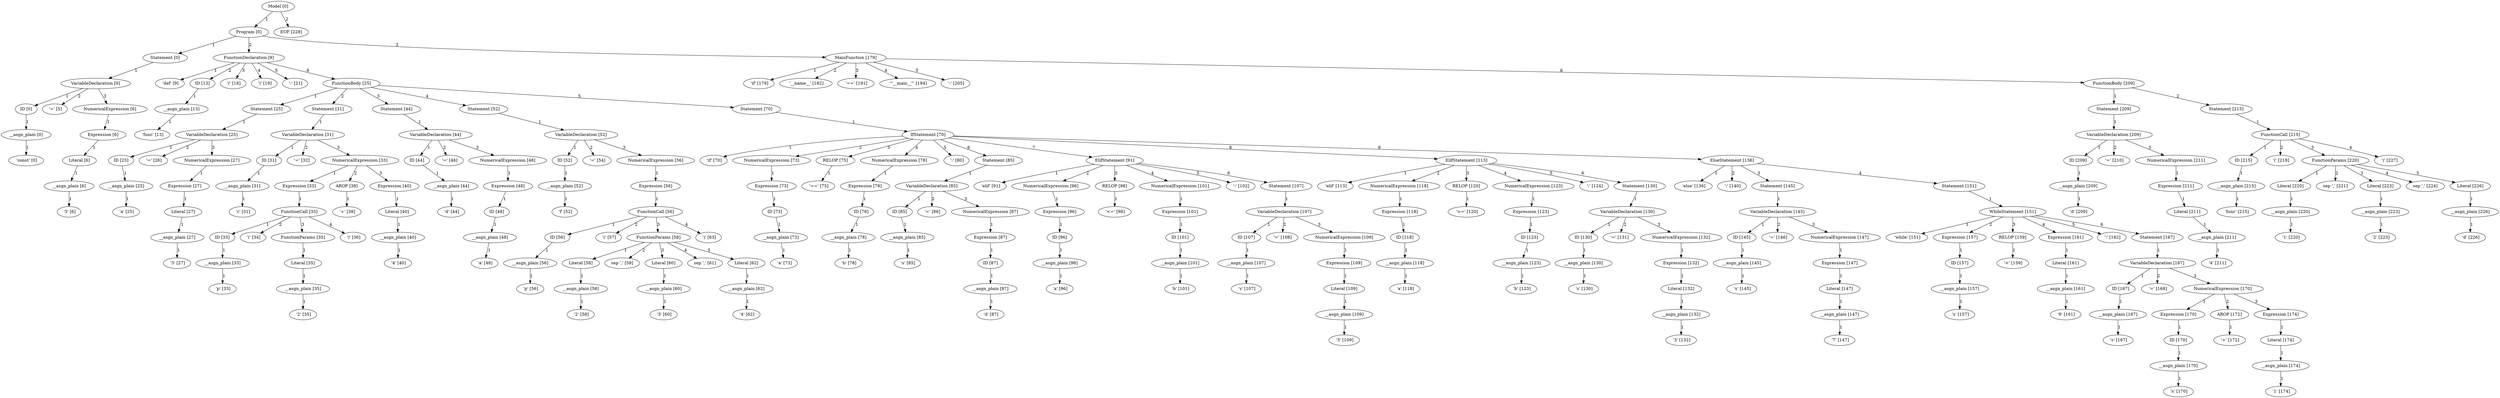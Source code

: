 digraph arpeggio_graph {
2073877384320 [label="Model [0]"];
2073877384320->2073877383912 [label="1"]

2073877383912 [label="Program [0]"];
2073877383912->2073877405208 [label="1"]

2073877405208 [label="Statement [0]"];
2073877405208->2073877404936 [label="1"]

2073877404936 [label="VariableDeclaration [0]"];
2073877404936->2073877403984 [label="1"]

2073877403984 [label="ID [0]"];
2073877403984->2073877404120 [label="1"]

2073877404120 [label="__asgn_plain [0]"];
2073877404120->2073877322512 [label="1"]

2073877322512 [label=" 'const' [0]"];
2073877404936->2073877322752 [label="2"]

2073877322752 [label=" '=' [5]"];
2073877404936->2073877404800 [label="3"]

2073877404800 [label="NumericalExpression [6]"];
2073877404800->2073877404664 [label="1"]

2073877404664 [label="Expression [6]"];
2073877404664->2073877404392 [label="1"]

2073877404392 [label="Literal [6]"];
2073877404392->2073877404528 [label="1"]

2073877404528 [label="__asgn_plain [6]"];
2073877404528->2073877322872 [label="1"]

2073877322872 [label=" '3' [6]"];
2073877383912->2073877384728 [label="2"]

2073877384728 [label="FunctionDeclaration [9]"];
2073877384728->2073877322632 [label="1"]

2073877322632 [label=" 'def' [9]"];
2073877384728->2073877405344 [label="2"]

2073877405344 [label="ID [13]"];
2073877405344->2073877405072 [label="1"]

2073877405072 [label="__asgn_plain [13]"];
2073877405072->2073877322992 [label="1"]

2073877322992 [label=" 'func' [13]"];
2073877384728->2073877323112 [label="3"]

2073877323112 [label=" '(' [18]"];
2073877384728->2073877323232 [label="4"]

2073877323232 [label=" ')' [19]"];
2073877384728->2073877323352 [label="5"]

2073877323352 [label=" ':' [21]"];
2073877384728->2073877385000 [label="6"]

2073877385000 [label="FunctionBody [25]"];
2073877385000->2073877410680 [label="1"]

2073877410680 [label="Statement [25]"];
2073877410680->2073877410544 [label="1"]

2073877410544 [label="VariableDeclaration [25]"];
2073877410544->2073877403848 [label="1"]

2073877403848 [label="ID [25]"];
2073877403848->2073877404256 [label="1"]

2073877404256 [label="__asgn_plain [25]"];
2073877404256->2073877322392 [label="1"]

2073877322392 [label=" 'a' [25]"];
2073877410544->2073877323592 [label="2"]

2073877323592 [label=" '=' [26]"];
2073877410544->2073877410408 [label="3"]

2073877410408 [label="NumericalExpression [27]"];
2073877410408->2073877410272 [label="1"]

2073877410272 [label="Expression [27]"];
2073877410272->2073877410136 [label="1"]

2073877410136 [label="Literal [27]"];
2073877410136->2073877410000 [label="1"]

2073877410000 [label="__asgn_plain [27]"];
2073877410000->2073877413960 [label="1"]

2073877413960 [label=" '3' [27]"];
2073877385000->2073877412448 [label="2"]

2073877412448 [label="Statement [31]"];
2073877412448->2073877412312 [label="1"]

2073877412312 [label="VariableDeclaration [31]"];
2073877412312->2073877405480 [label="1"]

2073877405480 [label="ID [31]"];
2073877405480->2073877403712 [label="1"]

2073877403712 [label="__asgn_plain [31]"];
2073877403712->2073877323472 [label="1"]

2073877323472 [label=" 'c' [31]"];
2073877412312->2073877414200 [label="2"]

2073877414200 [label=" '=' [32]"];
2073877412312->2073877412176 [label="3"]

2073877412176 [label="NumericalExpression [33]"];
2073877412176->2073877411496 [label="1"]

2073877411496 [label="Expression [33]"];
2073877411496->2073877410816 [label="1"]

2073877410816 [label="FunctionCall [33]"];
2073877410816->2073877410952 [label="1"]

2073877410952 [label="ID [33]"];
2073877410952->2073877409864 [label="1"]

2073877409864 [label="__asgn_plain [33]"];
2073877409864->2073877414320 [label="1"]

2073877414320 [label=" 'p' [33]"];
2073877410816->2073877414560 [label="2"]

2073877414560 [label=" '(' [34]"];
2073877410816->2073877411088 [label="3"]

2073877411088 [label="FunctionParams [35]"];
2073877411088->2073877411360 [label="1"]

2073877411360 [label="Literal [35]"];
2073877411360->2073877411224 [label="1"]

2073877411224 [label="__asgn_plain [35]"];
2073877411224->2073877414440 [label="1"]

2073877414440 [label=" '2' [35]"];
2073877410816->2073877414680 [label="4"]

2073877414680 [label=" ')' [36]"];
2073877412176->2073877411632 [label="2"]

2073877411632 [label="AROP [38]"];
2073877411632->2073877414800 [label="1"]

2073877414800 [label=" '+' [38]"];
2073877412176->2073877412040 [label="3"]

2073877412040 [label="Expression [40]"];
2073877412040->2073877411904 [label="1"]

2073877411904 [label="Literal [40]"];
2073877411904->2073877411768 [label="1"]

2073877411768 [label="__asgn_plain [40]"];
2073877411768->2073877414920 [label="1"]

2073877414920 [label=" '4' [40]"];
2073877385000->2073877418736 [label="3"]

2073877418736 [label="Statement [44]"];
2073877418736->2073877418600 [label="1"]

2073877418600 [label="VariableDeclaration [44]"];
2073877418600->2073877413128 [label="1"]

2073877413128 [label="ID [44]"];
2073877413128->2073877412720 [label="1"]

2073877412720 [label="__asgn_plain [44]"];
2073877412720->2073877415040 [label="1"]

2073877415040 [label=" 'd' [44]"];
2073877418600->2073877415160 [label="2"]

2073877415160 [label=" '=' [46]"];
2073877418600->2073877418464 [label="3"]

2073877418464 [label="NumericalExpression [48]"];
2073877418464->2073877418328 [label="1"]

2073877418328 [label="Expression [48]"];
2073877418328->2073877418192 [label="1"]

2073877418192 [label="ID [48]"];
2073877418192->2073877418056 [label="1"]

2073877418056 [label="__asgn_plain [48]"];
2073877418056->2073877415520 [label="1"]

2073877415520 [label=" 'a' [48]"];
2073877385000->2073877421456 [label="4"]

2073877421456 [label="Statement [52]"];
2073877421456->2073877421320 [label="1"]

2073877421320 [label="VariableDeclaration [52]"];
2073877421320->2073877413400 [label="1"]

2073877413400 [label="ID [52]"];
2073877413400->2073877413672 [label="1"]

2073877413672 [label="__asgn_plain [52]"];
2073877413672->2073877415400 [label="1"]

2073877415400 [label=" 'f' [52]"];
2073877421320->2073877414080 [label="2"]

2073877414080 [label=" '=' [54]"];
2073877421320->2073877421184 [label="3"]

2073877421184 [label="NumericalExpression [56]"];
2073877421184->2073877421048 [label="1"]

2073877421048 [label="Expression [56]"];
2073877421048->2073877420912 [label="1"]

2073877420912 [label="FunctionCall [56]"];
2073877420912->2073877419824 [label="1"]

2073877419824 [label="ID [56]"];
2073877419824->2073877419688 [label="1"]

2073877419688 [label="__asgn_plain [56]"];
2073877419688->2073877415640 [label="1"]

2073877415640 [label=" 'p' [56]"];
2073877420912->2073877416720 [label="2"]

2073877416720 [label=" '(' [57]"];
2073877420912->2073877420776 [label="3"]

2073877420776 [label="FunctionParams [58]"];
2073877420776->2073877420096 [label="1"]

2073877420096 [label="Literal [58]"];
2073877420096->2073877419960 [label="1"]

2073877419960 [label="__asgn_plain [58]"];
2073877419960->2073877416600 [label="1"]

2073877416600 [label=" '2' [58]"];
2073877420776->2073877416960 [label="2"]

2073877416960 [label="sep ',' [59]"];
2073877420776->2073877420368 [label="3"]

2073877420368 [label="Literal [60]"];
2073877420368->2073877420232 [label="1"]

2073877420232 [label="__asgn_plain [60]"];
2073877420232->2073877416840 [label="1"]

2073877416840 [label=" '3' [60]"];
2073877420776->2073877417200 [label="4"]

2073877417200 [label="sep ',' [61]"];
2073877420776->2073877420640 [label="5"]

2073877420640 [label="Literal [62]"];
2073877420640->2073877420504 [label="1"]

2073877420504 [label="__asgn_plain [62]"];
2073877420504->2073877417080 [label="1"]

2073877417080 [label=" '4' [62]"];
2073877420912->2073877417440 [label="4"]

2073877417440 [label=" ')' [63]"];
2073877385000->2073877403304 [label="5"]

2073877403304 [label="Statement [70]"];
2073877403304->2073877403440 [label="1"]

2073877403440 [label="IfStatement [70]"];
2073877403440->2073877415880 [label="1"]

2073877415880 [label=" 'if' [70]"];
2073877403440->2073877419008 [label="2"]

2073877419008 [label="NumericalExpression [73]"];
2073877419008->2073877419144 [label="1"]

2073877419144 [label="Expression [73]"];
2073877419144->2073877418872 [label="1"]

2073877418872 [label="ID [73]"];
2073877418872->2073877419552 [label="1"]

2073877419552 [label="__asgn_plain [73]"];
2073877419552->2073877415280 [label="1"]

2073877415280 [label=" 'a' [73]"];
2073877403440->2073877419416 [label="3"]

2073877419416 [label="RELOP [75]"];
2073877419416->2073877416000 [label="1"]

2073877416000 [label=" '==' [75]"];
2073877403440->2073877426384 [label="4"]

2073877426384 [label="NumericalExpression [78]"];
2073877426384->2073877426248 [label="1"]

2073877426248 [label="Expression [78]"];
2073877426248->2073877413536 [label="1"]

2073877413536 [label="ID [78]"];
2073877413536->2073877412856 [label="1"]

2073877412856 [label="__asgn_plain [78]"];
2073877412856->2073877415760 [label="1"]

2073877415760 [label=" 'b' [78]"];
2073877403440->2073877416360 [label="5"]

2073877416360 [label=" ':' [80]"];
2073877403440->2073877427472 [label="6"]

2073877427472 [label="Statement [85]"];
2073877427472->2073877427336 [label="1"]

2073877427336 [label="VariableDeclaration [85]"];
2073877427336->2073877412584 [label="1"]

2073877412584 [label="ID [85]"];
2073877412584->2073877413264 [label="1"]

2073877413264 [label="__asgn_plain [85]"];
2073877413264->2073877417320 [label="1"]

2073877417320 [label=" 's' [85]"];
2073877427336->2073877416240 [label="2"]

2073877416240 [label=" '=' [86]"];
2073877427336->2073877427200 [label="3"]

2073877427200 [label="NumericalExpression [87]"];
2073877427200->2073877427064 [label="1"]

2073877427064 [label="Expression [87]"];
2073877427064->2073877426928 [label="1"]

2073877426928 [label="ID [87]"];
2073877426928->2073877426792 [label="1"]

2073877426792 [label="__asgn_plain [87]"];
2073877426792->2073877417560 [label="1"]

2073877417560 [label=" 'd' [87]"];
2073877403440->2073877419280 [label="7"]

2073877419280 [label="ElifStatement [91]"];
2073877419280->2073877416120 [label="1"]

2073877416120 [label=" 'elif' [91]"];
2073877419280->2073877428016 [label="2"]

2073877428016 [label="NumericalExpression [96]"];
2073877428016->2073877427880 [label="1"]

2073877427880 [label="Expression [96]"];
2073877427880->2073877426656 [label="1"]

2073877426656 [label="ID [96]"];
2073877426656->2073877426520 [label="1"]

2073877426520 [label="__asgn_plain [96]"];
2073877426520->2073877430464 [label="1"]

2073877430464 [label=" 'a' [96]"];
2073877419280->2073877428152 [label="3"]

2073877428152 [label="RELOP [98]"];
2073877428152->2073877430344 [label="1"]

2073877430344 [label=" '<=' [98]"];
2073877419280->2073877428696 [label="4"]

2073877428696 [label="NumericalExpression [101]"];
2073877428696->2073877428560 [label="1"]

2073877428560 [label="Expression [101]"];
2073877428560->2073877427744 [label="1"]

2073877427744 [label="ID [101]"];
2073877427744->2073877427608 [label="1"]

2073877427608 [label="__asgn_plain [101]"];
2073877427608->2073877417680 [label="1"]

2073877417680 [label=" 'b' [101]"];
2073877419280->2073877430704 [label="5"]

2073877430704 [label=" ':' [102]"];
2073877419280->2073877429240 [label="6"]

2073877429240 [label="Statement [107]"];
2073877429240->2073877429104 [label="1"]

2073877429104 [label="VariableDeclaration [107]"];
2073877429104->2073877421864 [label="1"]

2073877421864 [label="ID [107]"];
2073877421864->2073877421592 [label="1"]

2073877421592 [label="__asgn_plain [107]"];
2073877421592->2073877417800 [label="1"]

2073877417800 [label=" 's' [107]"];
2073877429104->2073877416480 [label="2"]

2073877416480 [label=" '=' [108]"];
2073877429104->2073877428424 [label="3"]

2073877428424 [label="NumericalExpression [109]"];
2073877428424->2073877428288 [label="1"]

2073877428288 [label="Expression [109]"];
2073877428288->2073877428832 [label="1"]

2073877428832 [label="Literal [109]"];
2073877428832->2073877428968 [label="1"]

2073877428968 [label="__asgn_plain [109]"];
2073877428968->2073877430584 [label="1"]

2073877430584 [label=" '3' [109]"];
2073877403440->2073877421728 [label="8"]

2073877421728 [label="ElifStatement [113]"];
2073877421728->2073877431184 [label="1"]

2073877431184 [label=" 'elif' [113]"];
2073877421728->2073877434712 [label="2"]

2073877434712 [label="NumericalExpression [118]"];
2073877434712->2073877434576 [label="1"]

2073877434576 [label="Expression [118]"];
2073877434576->2073877434440 [label="1"]

2073877434440 [label="ID [118]"];
2073877434440->2073877430056 [label="1"]

2073877430056 [label="__asgn_plain [118]"];
2073877430056->2073877431304 [label="1"]

2073877431304 [label=" 'a' [118]"];
2073877421728->2073877434848 [label="3"]

2073877434848 [label="RELOP [120]"];
2073877434848->2073877431544 [label="1"]

2073877431544 [label=" '>=' [120]"];
2073877421728->2073877435392 [label="4"]

2073877435392 [label="NumericalExpression [123]"];
2073877435392->2073877435256 [label="1"]

2073877435256 [label="Expression [123]"];
2073877435256->2073877429512 [label="1"]

2073877429512 [label="ID [123]"];
2073877429512->2073877429920 [label="1"]

2073877429920 [label="__asgn_plain [123]"];
2073877429920->2073877430944 [label="1"]

2073877430944 [label=" 'b' [123]"];
2073877421728->2073877431664 [label="5"]

2073877431664 [label=" ':' [124]"];
2073877421728->2073877435936 [label="6"]

2073877435936 [label="Statement [130]"];
2073877435936->2073877435800 [label="1"]

2073877435800 [label="VariableDeclaration [130]"];
2073877435800->2073877429648 [label="1"]

2073877429648 [label="ID [130]"];
2073877429648->2073877429784 [label="1"]

2073877429784 [label="__asgn_plain [130]"];
2073877429784->2073877431064 [label="1"]

2073877431064 [label=" 's' [130]"];
2073877435800->2073877430824 [label="2"]

2073877430824 [label=" '=' [131]"];
2073877435800->2073877435120 [label="3"]

2073877435120 [label="NumericalExpression [132]"];
2073877435120->2073877434984 [label="1"]

2073877434984 [label="Expression [132]"];
2073877434984->2073877435528 [label="1"]

2073877435528 [label="Literal [132]"];
2073877435528->2073877435664 [label="1"]

2073877435664 [label="__asgn_plain [132]"];
2073877435664->2073877431424 [label="1"]

2073877431424 [label=" '3' [132]"];
2073877403440->2073877442208 [label="9"]

2073877442208 [label="ElseStatement [136]"];
2073877442208->2073877432024 [label="1"]

2073877432024 [label=" 'else' [136]"];
2073877442208->2073877432144 [label="2"]

2073877432144 [label=" ':' [140]"];
2073877442208->2073877437160 [label="3"]

2073877437160 [label="Statement [145]"];
2073877437160->2073877437024 [label="1"]

2073877437024 [label="VariableDeclaration [145]"];
2073877437024->2073877412992 [label="1"]

2073877412992 [label="ID [145]"];
2073877412992->2073877429376 [label="1"]

2073877429376 [label="__asgn_plain [145]"];
2073877429376->2073877431784 [label="1"]

2073877431784 [label=" 's' [145]"];
2073877437024->2073877431904 [label="2"]

2073877431904 [label=" '=' [146]"];
2073877437024->2073877436888 [label="3"]

2073877436888 [label="NumericalExpression [147]"];
2073877436888->2073877436752 [label="1"]

2073877436752 [label="Expression [147]"];
2073877436752->2073877436616 [label="1"]

2073877436616 [label="Literal [147]"];
2073877436616->2073877436072 [label="1"]

2073877436072 [label="__asgn_plain [147]"];
2073877436072->2073877432384 [label="1"]

2073877432384 [label=" '7' [147]"];
2073877442208->2073877440304 [label="4"]

2073877440304 [label="Statement [151]"];
2073877440304->2073877440440 [label="1"]

2073877440440 [label="WhileStatement [151]"];
2073877440440->2073877432624 [label="1"]

2073877432624 [label=" 'while' [151]"];
2073877440440->2073877437296 [label="2"]

2073877437296 [label="Expression [157]"];
2073877437296->2073877436208 [label="1"]

2073877436208 [label="ID [157]"];
2073877436208->2073877436480 [label="1"]

2073877436480 [label="__asgn_plain [157]"];
2073877436480->2073877432264 [label="1"]

2073877432264 [label=" 's' [157]"];
2073877440440->2073877437432 [label="3"]

2073877437432 [label="RELOP [159]"];
2073877437432->2073877432504 [label="1"]

2073877432504 [label=" '<' [159]"];
2073877440440->2073877437840 [label="4"]

2073877437840 [label="Expression [161]"];
2073877437840->2073877436344 [label="1"]

2073877436344 [label="Literal [161]"];
2073877436344->2073877437568 [label="1"]

2073877437568 [label="__asgn_plain [161]"];
2073877437568->2073877432744 [label="1"]

2073877432744 [label=" '9' [161]"];
2073877440440->2073877432864 [label="5"]

2073877432864 [label=" ':' [162]"];
2073877440440->2073877439488 [label="6"]

2073877439488 [label="Statement [167]"];
2073877439488->2073877439352 [label="1"]

2073877439352 [label="VariableDeclaration [167]"];
2073877439352->2073877438112 [label="1"]

2073877438112 [label="ID [167]"];
2073877438112->2073877438248 [label="1"]

2073877438248 [label="__asgn_plain [167]"];
2073877438248->2073877433104 [label="1"]

2073877433104 [label=" 's' [167]"];
2073877439352->2073877433224 [label="2"]

2073877433224 [label=" '=' [168]"];
2073877439352->2073877439216 [label="3"]

2073877439216 [label="NumericalExpression [170]"];
2073877439216->2073877438808 [label="1"]

2073877438808 [label="Expression [170]"];
2073877438808->2073877437704 [label="1"]

2073877437704 [label="ID [170]"];
2073877437704->2073877437976 [label="1"]

2073877437976 [label="__asgn_plain [170]"];
2073877437976->2073877432984 [label="1"]

2073877432984 [label=" 's' [170]"];
2073877439216->2073877438944 [label="2"]

2073877438944 [label="AROP [172]"];
2073877438944->2073877433584 [label="1"]

2073877433584 [label=" '+' [172]"];
2073877439216->2073877439080 [label="3"]

2073877439080 [label="Expression [174]"];
2073877439080->2073877438536 [label="1"]

2073877438536 [label="Literal [174]"];
2073877438536->2073877438672 [label="1"]

2073877438672 [label="__asgn_plain [174]"];
2073877438672->2073877433344 [label="1"]

2073877433344 [label=" '1' [174]"];
2073877383912->2073877384184 [label="3"]

2073877384184 [label="MainFunction [179]"];
2073877384184->2073877235536 [label="1"]

2073877235536 [label=" 'if' [179]"];
2073877384184->2073877235656 [label="2"]

2073877235656 [label=" '__name__' [182]"];
2073877384184->2073877235776 [label="3"]

2073877235776 [label=" '==' [191]"];
2073877384184->2073877235896 [label="4"]

2073877235896 [label=" '\"__main__\"' [194]"];
2073877384184->2073877236016 [label="5"]

2073877236016 [label=" ':' [205]"];
2073877384184->2073877384048 [label="6"]

2073877384048 [label="FunctionBody [209]"];
2073877384048->2073877402896 [label="1"]

2073877402896 [label="Statement [209]"];
2073877402896->2073877403032 [label="1"]

2073877403032 [label="VariableDeclaration [209]"];
2073877403032->2073877401944 [label="1"]

2073877401944 [label="ID [209]"];
2073877401944->2073877401672 [label="1"]

2073877401672 [label="__asgn_plain [209]"];
2073877401672->2073877433464 [label="1"]

2073877433464 [label=" 'd' [209]"];
2073877403032->2073877433824 [label="2"]

2073877433824 [label=" '=' [210]"];
2073877403032->2073877402624 [label="3"]

2073877402624 [label="NumericalExpression [211]"];
2073877402624->2073877402760 [label="1"]

2073877402760 [label="Expression [211]"];
2073877402760->2073877402488 [label="1"]

2073877402488 [label="Literal [211]"];
2073877402488->2073877402352 [label="1"]

2073877402352 [label="__asgn_plain [211]"];
2073877402352->2073877434064 [label="1"]

2073877434064 [label=" '4' [211]"];
2073877384048->2073877402080 [label="2"]

2073877402080 [label="Statement [215]"];
2073877402080->2073877401808 [label="1"]

2073877401808 [label="FunctionCall [215]"];
2073877401808->2073877382824 [label="1"]

2073877382824 [label="ID [215]"];
2073877382824->2073877403168 [label="1"]

2073877403168 [label="__asgn_plain [215]"];
2073877403168->2073877434184 [label="1"]

2073877434184 [label=" 'func' [215]"];
2073877401808->2073877433944 [label="2"]

2073877433944 [label=" '(' [219]"];
2073877401808->2073877402216 [label="3"]

2073877402216 [label="FunctionParams [220]"];
2073877402216->2073877382960 [label="1"]

2073877382960 [label="Literal [220]"];
2073877382960->2073877383776 [label="1"]

2073877383776 [label="__asgn_plain [220]"];
2073877383776->2073877236136 [label="1"]

2073877236136 [label=" '1' [220]"];
2073877402216->2073877233976 [label="2"]

2073877233976 [label="sep ',' [221]"];
2073877402216->2073877383232 [label="3"]

2073877383232 [label="Literal [223]"];
2073877383232->2073877383368 [label="1"]

2073877383368 [label="__asgn_plain [223]"];
2073877383368->2073877233856 [label="1"]

2073877233856 [label=" '2' [223]"];
2073877402216->2073877233736 [label="4"]

2073877233736 [label="sep ',' [224]"];
2073877402216->2073877383504 [label="5"]

2073877383504 [label="Literal [226]"];
2073877383504->2073877383640 [label="1"]

2073877383640 [label="__asgn_plain [226]"];
2073877383640->2073877234456 [label="1"]

2073877234456 [label=" 'd' [226]"];
2073877401808->2073877433704 [label="4"]

2073877433704 [label=" ')' [227]"];
2073877384320->2073877234336 [label="2"]

2073877234336 [label="EOF [228]"];
}